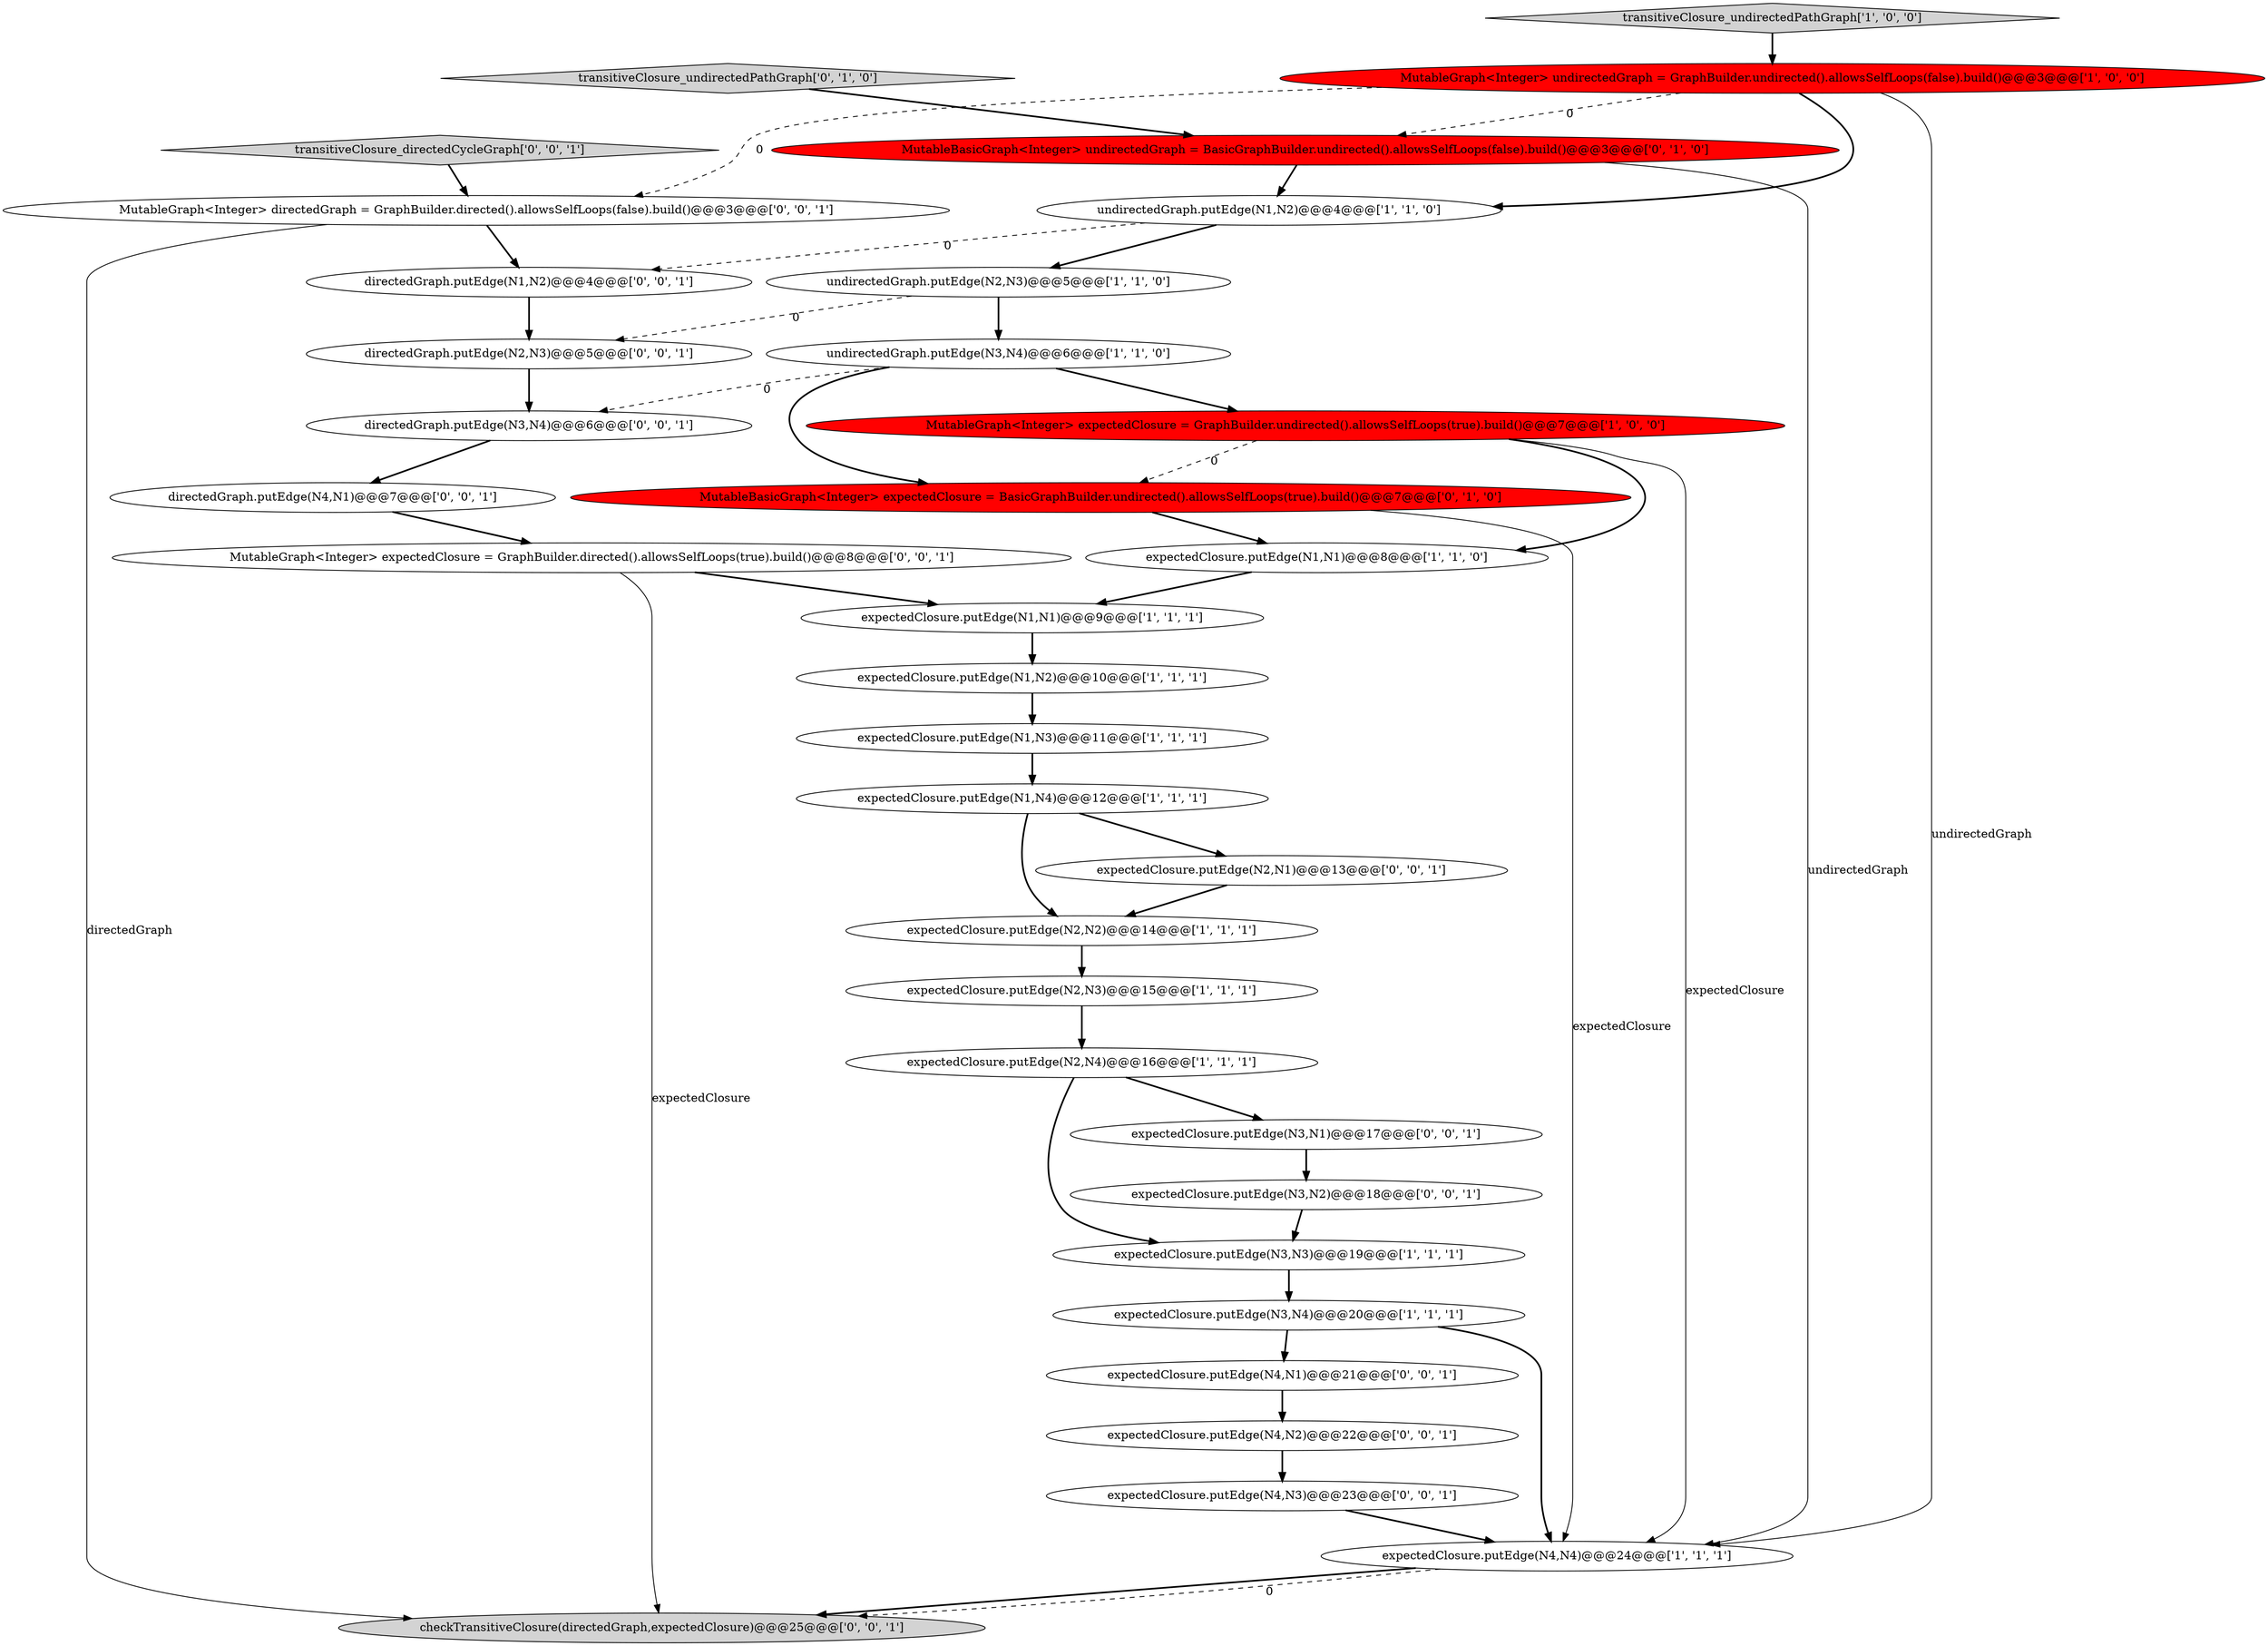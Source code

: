 digraph {
14 [style = filled, label = "expectedClosure.putEdge(N3,N4)@@@20@@@['1', '1', '1']", fillcolor = white, shape = ellipse image = "AAA0AAABBB1BBB"];
31 [style = filled, label = "transitiveClosure_directedCycleGraph['0', '0', '1']", fillcolor = lightgray, shape = diamond image = "AAA0AAABBB3BBB"];
7 [style = filled, label = "expectedClosure.putEdge(N1,N4)@@@12@@@['1', '1', '1']", fillcolor = white, shape = ellipse image = "AAA0AAABBB1BBB"];
18 [style = filled, label = "MutableBasicGraph<Integer> expectedClosure = BasicGraphBuilder.undirected().allowsSelfLoops(true).build()@@@7@@@['0', '1', '0']", fillcolor = red, shape = ellipse image = "AAA1AAABBB2BBB"];
24 [style = filled, label = "MutableGraph<Integer> expectedClosure = GraphBuilder.directed().allowsSelfLoops(true).build()@@@8@@@['0', '0', '1']", fillcolor = white, shape = ellipse image = "AAA0AAABBB3BBB"];
3 [style = filled, label = "expectedClosure.putEdge(N3,N3)@@@19@@@['1', '1', '1']", fillcolor = white, shape = ellipse image = "AAA0AAABBB1BBB"];
11 [style = filled, label = "undirectedGraph.putEdge(N3,N4)@@@6@@@['1', '1', '0']", fillcolor = white, shape = ellipse image = "AAA0AAABBB1BBB"];
15 [style = filled, label = "MutableGraph<Integer> expectedClosure = GraphBuilder.undirected().allowsSelfLoops(true).build()@@@7@@@['1', '0', '0']", fillcolor = red, shape = ellipse image = "AAA1AAABBB1BBB"];
20 [style = filled, label = "expectedClosure.putEdge(N4,N3)@@@23@@@['0', '0', '1']", fillcolor = white, shape = ellipse image = "AAA0AAABBB3BBB"];
26 [style = filled, label = "directedGraph.putEdge(N3,N4)@@@6@@@['0', '0', '1']", fillcolor = white, shape = ellipse image = "AAA0AAABBB3BBB"];
5 [style = filled, label = "undirectedGraph.putEdge(N2,N3)@@@5@@@['1', '1', '0']", fillcolor = white, shape = ellipse image = "AAA0AAABBB1BBB"];
13 [style = filled, label = "expectedClosure.putEdge(N1,N1)@@@9@@@['1', '1', '1']", fillcolor = white, shape = ellipse image = "AAA0AAABBB1BBB"];
8 [style = filled, label = "undirectedGraph.putEdge(N1,N2)@@@4@@@['1', '1', '0']", fillcolor = white, shape = ellipse image = "AAA0AAABBB1BBB"];
1 [style = filled, label = "MutableGraph<Integer> undirectedGraph = GraphBuilder.undirected().allowsSelfLoops(false).build()@@@3@@@['1', '0', '0']", fillcolor = red, shape = ellipse image = "AAA1AAABBB1BBB"];
27 [style = filled, label = "expectedClosure.putEdge(N4,N2)@@@22@@@['0', '0', '1']", fillcolor = white, shape = ellipse image = "AAA0AAABBB3BBB"];
12 [style = filled, label = "expectedClosure.putEdge(N2,N2)@@@14@@@['1', '1', '1']", fillcolor = white, shape = ellipse image = "AAA0AAABBB1BBB"];
2 [style = filled, label = "expectedClosure.putEdge(N2,N3)@@@15@@@['1', '1', '1']", fillcolor = white, shape = ellipse image = "AAA0AAABBB1BBB"];
10 [style = filled, label = "transitiveClosure_undirectedPathGraph['1', '0', '0']", fillcolor = lightgray, shape = diamond image = "AAA0AAABBB1BBB"];
30 [style = filled, label = "directedGraph.putEdge(N4,N1)@@@7@@@['0', '0', '1']", fillcolor = white, shape = ellipse image = "AAA0AAABBB3BBB"];
4 [style = filled, label = "expectedClosure.putEdge(N4,N4)@@@24@@@['1', '1', '1']", fillcolor = white, shape = ellipse image = "AAA0AAABBB1BBB"];
9 [style = filled, label = "expectedClosure.putEdge(N1,N3)@@@11@@@['1', '1', '1']", fillcolor = white, shape = ellipse image = "AAA0AAABBB1BBB"];
33 [style = filled, label = "directedGraph.putEdge(N1,N2)@@@4@@@['0', '0', '1']", fillcolor = white, shape = ellipse image = "AAA0AAABBB3BBB"];
0 [style = filled, label = "expectedClosure.putEdge(N2,N4)@@@16@@@['1', '1', '1']", fillcolor = white, shape = ellipse image = "AAA0AAABBB1BBB"];
28 [style = filled, label = "checkTransitiveClosure(directedGraph,expectedClosure)@@@25@@@['0', '0', '1']", fillcolor = lightgray, shape = ellipse image = "AAA0AAABBB3BBB"];
16 [style = filled, label = "expectedClosure.putEdge(N1,N2)@@@10@@@['1', '1', '1']", fillcolor = white, shape = ellipse image = "AAA0AAABBB1BBB"];
23 [style = filled, label = "expectedClosure.putEdge(N3,N2)@@@18@@@['0', '0', '1']", fillcolor = white, shape = ellipse image = "AAA0AAABBB3BBB"];
19 [style = filled, label = "MutableBasicGraph<Integer> undirectedGraph = BasicGraphBuilder.undirected().allowsSelfLoops(false).build()@@@3@@@['0', '1', '0']", fillcolor = red, shape = ellipse image = "AAA1AAABBB2BBB"];
32 [style = filled, label = "expectedClosure.putEdge(N2,N1)@@@13@@@['0', '0', '1']", fillcolor = white, shape = ellipse image = "AAA0AAABBB3BBB"];
22 [style = filled, label = "expectedClosure.putEdge(N3,N1)@@@17@@@['0', '0', '1']", fillcolor = white, shape = ellipse image = "AAA0AAABBB3BBB"];
29 [style = filled, label = "directedGraph.putEdge(N2,N3)@@@5@@@['0', '0', '1']", fillcolor = white, shape = ellipse image = "AAA0AAABBB3BBB"];
25 [style = filled, label = "MutableGraph<Integer> directedGraph = GraphBuilder.directed().allowsSelfLoops(false).build()@@@3@@@['0', '0', '1']", fillcolor = white, shape = ellipse image = "AAA0AAABBB3BBB"];
6 [style = filled, label = "expectedClosure.putEdge(N1,N1)@@@8@@@['1', '1', '0']", fillcolor = white, shape = ellipse image = "AAA0AAABBB1BBB"];
21 [style = filled, label = "expectedClosure.putEdge(N4,N1)@@@21@@@['0', '0', '1']", fillcolor = white, shape = ellipse image = "AAA0AAABBB3BBB"];
17 [style = filled, label = "transitiveClosure_undirectedPathGraph['0', '1', '0']", fillcolor = lightgray, shape = diamond image = "AAA0AAABBB2BBB"];
0->3 [style = bold, label=""];
30->24 [style = bold, label=""];
7->32 [style = bold, label=""];
31->25 [style = bold, label=""];
1->8 [style = bold, label=""];
25->28 [style = solid, label="directedGraph"];
25->33 [style = bold, label=""];
21->27 [style = bold, label=""];
7->12 [style = bold, label=""];
32->12 [style = bold, label=""];
8->33 [style = dashed, label="0"];
3->14 [style = bold, label=""];
1->19 [style = dashed, label="0"];
15->18 [style = dashed, label="0"];
11->26 [style = dashed, label="0"];
1->4 [style = solid, label="undirectedGraph"];
19->4 [style = solid, label="undirectedGraph"];
15->6 [style = bold, label=""];
24->13 [style = bold, label=""];
23->3 [style = bold, label=""];
5->29 [style = dashed, label="0"];
9->7 [style = bold, label=""];
22->23 [style = bold, label=""];
13->16 [style = bold, label=""];
17->19 [style = bold, label=""];
11->18 [style = bold, label=""];
19->8 [style = bold, label=""];
11->15 [style = bold, label=""];
20->4 [style = bold, label=""];
4->28 [style = bold, label=""];
29->26 [style = bold, label=""];
33->29 [style = bold, label=""];
26->30 [style = bold, label=""];
4->28 [style = dashed, label="0"];
12->2 [style = bold, label=""];
2->0 [style = bold, label=""];
8->5 [style = bold, label=""];
15->4 [style = solid, label="expectedClosure"];
18->6 [style = bold, label=""];
6->13 [style = bold, label=""];
0->22 [style = bold, label=""];
24->28 [style = solid, label="expectedClosure"];
18->4 [style = solid, label="expectedClosure"];
5->11 [style = bold, label=""];
14->21 [style = bold, label=""];
1->25 [style = dashed, label="0"];
10->1 [style = bold, label=""];
27->20 [style = bold, label=""];
16->9 [style = bold, label=""];
14->4 [style = bold, label=""];
}
